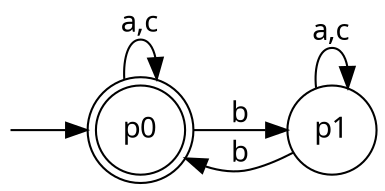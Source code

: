 digraph ej07_m2 {
	dpi=300
    rankdir=LR
	fontname="Ubuntu Mono"
	node [fontname="Ubuntu Mono", width=0.5]
	edge [fontname="Ubuntu Mono"]
	node [shape=doublecircle]; p0
	node [shape=circle]
	start [label="", shape=none, width=0, height=0]
	start -> p0
	p0 -> p0 [label="a,c"]
	p0 -> p1 [label="b"]
	p1 -> p0 [label="b"]
	p1 -> p1 [label="a,c"]
}
